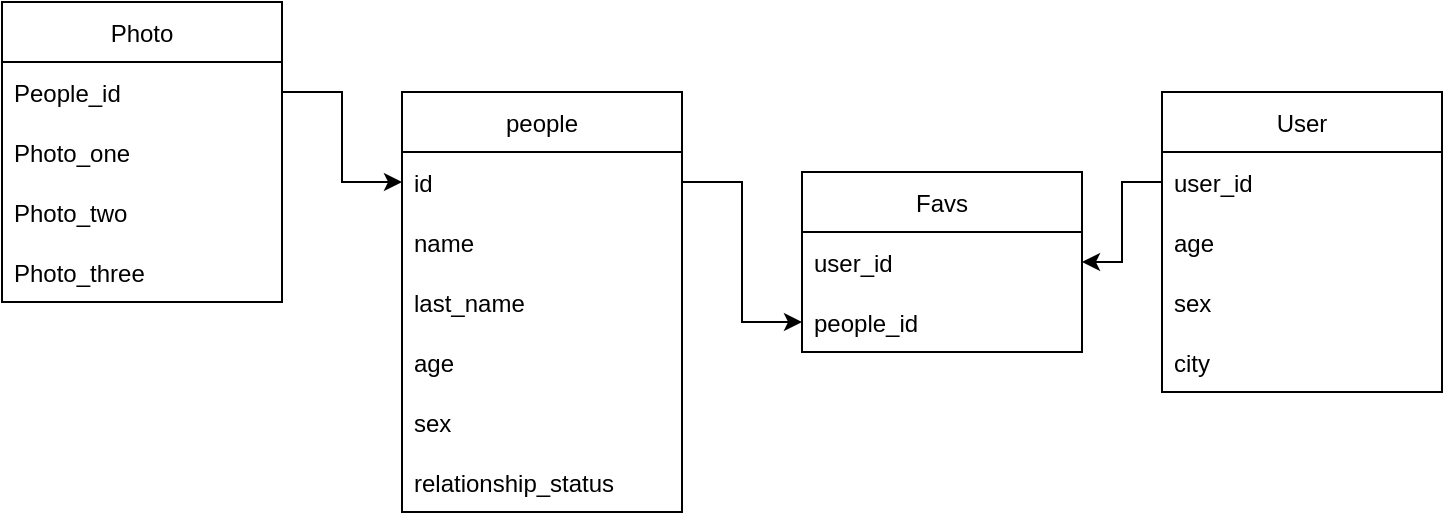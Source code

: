 <mxfile version="18.0.7" type="device"><diagram id="p5taQ2IXkoDLoFLe-Mtl" name="Page-1"><mxGraphModel dx="782" dy="412" grid="1" gridSize="10" guides="1" tooltips="1" connect="1" arrows="1" fold="1" page="1" pageScale="1" pageWidth="827" pageHeight="1169" math="0" shadow="0"><root><mxCell id="0"/><mxCell id="1" parent="0"/><mxCell id="Xs9h13a2WrZG8Ge1dvp--1" value="User" style="swimlane;fontStyle=0;childLayout=stackLayout;horizontal=1;startSize=30;horizontalStack=0;resizeParent=1;resizeParentMax=0;resizeLast=0;collapsible=1;marginBottom=0;" parent="1" vertex="1"><mxGeometry x="620" y="80" width="140" height="150" as="geometry"/></mxCell><mxCell id="Xs9h13a2WrZG8Ge1dvp--17" value="user_id" style="text;strokeColor=none;fillColor=none;align=left;verticalAlign=middle;spacingLeft=4;spacingRight=4;overflow=hidden;points=[[0,0.5],[1,0.5]];portConstraint=eastwest;rotatable=0;" parent="Xs9h13a2WrZG8Ge1dvp--1" vertex="1"><mxGeometry y="30" width="140" height="30" as="geometry"/></mxCell><mxCell id="4k-QxnUKdXvH7gRY9dO9-15" value="age" style="text;strokeColor=none;fillColor=none;align=left;verticalAlign=middle;spacingLeft=4;spacingRight=4;overflow=hidden;points=[[0,0.5],[1,0.5]];portConstraint=eastwest;rotatable=0;" vertex="1" parent="Xs9h13a2WrZG8Ge1dvp--1"><mxGeometry y="60" width="140" height="30" as="geometry"/></mxCell><mxCell id="Xs9h13a2WrZG8Ge1dvp--5" value="sex" style="text;strokeColor=none;fillColor=none;align=left;verticalAlign=middle;spacingLeft=4;spacingRight=4;overflow=hidden;points=[[0,0.5],[1,0.5]];portConstraint=eastwest;rotatable=0;" parent="Xs9h13a2WrZG8Ge1dvp--1" vertex="1"><mxGeometry y="90" width="140" height="30" as="geometry"/></mxCell><mxCell id="4k-QxnUKdXvH7gRY9dO9-14" value="city" style="text;strokeColor=none;fillColor=none;align=left;verticalAlign=middle;spacingLeft=4;spacingRight=4;overflow=hidden;points=[[0,0.5],[1,0.5]];portConstraint=eastwest;rotatable=0;" vertex="1" parent="Xs9h13a2WrZG8Ge1dvp--1"><mxGeometry y="120" width="140" height="30" as="geometry"/></mxCell><mxCell id="Xs9h13a2WrZG8Ge1dvp--6" value="Photo" style="swimlane;fontStyle=0;childLayout=stackLayout;horizontal=1;startSize=30;horizontalStack=0;resizeParent=1;resizeParentMax=0;resizeLast=0;collapsible=1;marginBottom=0;" parent="1" vertex="1"><mxGeometry x="40" y="35" width="140" height="150" as="geometry"/></mxCell><mxCell id="Xs9h13a2WrZG8Ge1dvp--15" value="People_id" style="text;strokeColor=none;fillColor=none;align=left;verticalAlign=middle;spacingLeft=4;spacingRight=4;overflow=hidden;points=[[0,0.5],[1,0.5]];portConstraint=eastwest;rotatable=0;" parent="Xs9h13a2WrZG8Ge1dvp--6" vertex="1"><mxGeometry y="30" width="140" height="30" as="geometry"/></mxCell><mxCell id="Xs9h13a2WrZG8Ge1dvp--7" value="Photo_one" style="text;strokeColor=none;fillColor=none;align=left;verticalAlign=middle;spacingLeft=4;spacingRight=4;overflow=hidden;points=[[0,0.5],[1,0.5]];portConstraint=eastwest;rotatable=0;" parent="Xs9h13a2WrZG8Ge1dvp--6" vertex="1"><mxGeometry y="60" width="140" height="30" as="geometry"/></mxCell><mxCell id="Xs9h13a2WrZG8Ge1dvp--8" value="Photo_two" style="text;strokeColor=none;fillColor=none;align=left;verticalAlign=middle;spacingLeft=4;spacingRight=4;overflow=hidden;points=[[0,0.5],[1,0.5]];portConstraint=eastwest;rotatable=0;" parent="Xs9h13a2WrZG8Ge1dvp--6" vertex="1"><mxGeometry y="90" width="140" height="30" as="geometry"/></mxCell><mxCell id="Xs9h13a2WrZG8Ge1dvp--9" value="Photo_three" style="text;strokeColor=none;fillColor=none;align=left;verticalAlign=middle;spacingLeft=4;spacingRight=4;overflow=hidden;points=[[0,0.5],[1,0.5]];portConstraint=eastwest;rotatable=0;" parent="Xs9h13a2WrZG8Ge1dvp--6" vertex="1"><mxGeometry y="120" width="140" height="30" as="geometry"/></mxCell><mxCell id="Xs9h13a2WrZG8Ge1dvp--10" value="people" style="swimlane;fontStyle=0;childLayout=stackLayout;horizontal=1;startSize=30;horizontalStack=0;resizeParent=1;resizeParentMax=0;resizeLast=0;collapsible=1;marginBottom=0;" parent="1" vertex="1"><mxGeometry x="240" y="80" width="140" height="210" as="geometry"/></mxCell><mxCell id="Xs9h13a2WrZG8Ge1dvp--11" value="id" style="text;strokeColor=none;fillColor=none;align=left;verticalAlign=middle;spacingLeft=4;spacingRight=4;overflow=hidden;points=[[0,0.5],[1,0.5]];portConstraint=eastwest;rotatable=0;" parent="Xs9h13a2WrZG8Ge1dvp--10" vertex="1"><mxGeometry y="30" width="140" height="30" as="geometry"/></mxCell><mxCell id="Xs9h13a2WrZG8Ge1dvp--12" value="name" style="text;strokeColor=none;fillColor=none;align=left;verticalAlign=middle;spacingLeft=4;spacingRight=4;overflow=hidden;points=[[0,0.5],[1,0.5]];portConstraint=eastwest;rotatable=0;" parent="Xs9h13a2WrZG8Ge1dvp--10" vertex="1"><mxGeometry y="60" width="140" height="30" as="geometry"/></mxCell><mxCell id="Xs9h13a2WrZG8Ge1dvp--13" value="last_name" style="text;strokeColor=none;fillColor=none;align=left;verticalAlign=middle;spacingLeft=4;spacingRight=4;overflow=hidden;points=[[0,0.5],[1,0.5]];portConstraint=eastwest;rotatable=0;" parent="Xs9h13a2WrZG8Ge1dvp--10" vertex="1"><mxGeometry y="90" width="140" height="30" as="geometry"/></mxCell><mxCell id="4k-QxnUKdXvH7gRY9dO9-1" value="age" style="text;strokeColor=none;fillColor=none;align=left;verticalAlign=middle;spacingLeft=4;spacingRight=4;overflow=hidden;points=[[0,0.5],[1,0.5]];portConstraint=eastwest;rotatable=0;" vertex="1" parent="Xs9h13a2WrZG8Ge1dvp--10"><mxGeometry y="120" width="140" height="30" as="geometry"/></mxCell><mxCell id="4k-QxnUKdXvH7gRY9dO9-2" value="sex" style="text;strokeColor=none;fillColor=none;align=left;verticalAlign=middle;spacingLeft=4;spacingRight=4;overflow=hidden;points=[[0,0.5],[1,0.5]];portConstraint=eastwest;rotatable=0;" vertex="1" parent="Xs9h13a2WrZG8Ge1dvp--10"><mxGeometry y="150" width="140" height="30" as="geometry"/></mxCell><mxCell id="4k-QxnUKdXvH7gRY9dO9-4" value="relationship_status" style="text;strokeColor=none;fillColor=none;align=left;verticalAlign=middle;spacingLeft=4;spacingRight=4;overflow=hidden;points=[[0,0.5],[1,0.5]];portConstraint=eastwest;rotatable=0;" vertex="1" parent="Xs9h13a2WrZG8Ge1dvp--10"><mxGeometry y="180" width="140" height="30" as="geometry"/></mxCell><mxCell id="Xs9h13a2WrZG8Ge1dvp--16" style="edgeStyle=orthogonalEdgeStyle;rounded=0;orthogonalLoop=1;jettySize=auto;html=1;" parent="1" source="Xs9h13a2WrZG8Ge1dvp--15" target="Xs9h13a2WrZG8Ge1dvp--11" edge="1"><mxGeometry relative="1" as="geometry"/></mxCell><mxCell id="4k-QxnUKdXvH7gRY9dO9-6" value="Favs" style="swimlane;fontStyle=0;childLayout=stackLayout;horizontal=1;startSize=30;horizontalStack=0;resizeParent=1;resizeParentMax=0;resizeLast=0;collapsible=1;marginBottom=0;" vertex="1" parent="1"><mxGeometry x="440" y="120" width="140" height="90" as="geometry"/></mxCell><mxCell id="4k-QxnUKdXvH7gRY9dO9-7" value="user_id" style="text;strokeColor=none;fillColor=none;align=left;verticalAlign=middle;spacingLeft=4;spacingRight=4;overflow=hidden;points=[[0,0.5],[1,0.5]];portConstraint=eastwest;rotatable=0;" vertex="1" parent="4k-QxnUKdXvH7gRY9dO9-6"><mxGeometry y="30" width="140" height="30" as="geometry"/></mxCell><mxCell id="4k-QxnUKdXvH7gRY9dO9-8" value="people_id" style="text;strokeColor=none;fillColor=none;align=left;verticalAlign=middle;spacingLeft=4;spacingRight=4;overflow=hidden;points=[[0,0.5],[1,0.5]];portConstraint=eastwest;rotatable=0;" vertex="1" parent="4k-QxnUKdXvH7gRY9dO9-6"><mxGeometry y="60" width="140" height="30" as="geometry"/></mxCell><mxCell id="4k-QxnUKdXvH7gRY9dO9-11" style="edgeStyle=orthogonalEdgeStyle;rounded=0;orthogonalLoop=1;jettySize=auto;html=1;exitX=1;exitY=0.5;exitDx=0;exitDy=0;entryX=0;entryY=0.5;entryDx=0;entryDy=0;" edge="1" parent="1" source="Xs9h13a2WrZG8Ge1dvp--11" target="4k-QxnUKdXvH7gRY9dO9-8"><mxGeometry relative="1" as="geometry"/></mxCell><mxCell id="4k-QxnUKdXvH7gRY9dO9-16" style="edgeStyle=orthogonalEdgeStyle;rounded=0;orthogonalLoop=1;jettySize=auto;html=1;entryX=1;entryY=0.5;entryDx=0;entryDy=0;" edge="1" parent="1" source="Xs9h13a2WrZG8Ge1dvp--17" target="4k-QxnUKdXvH7gRY9dO9-7"><mxGeometry relative="1" as="geometry"/></mxCell></root></mxGraphModel></diagram></mxfile>